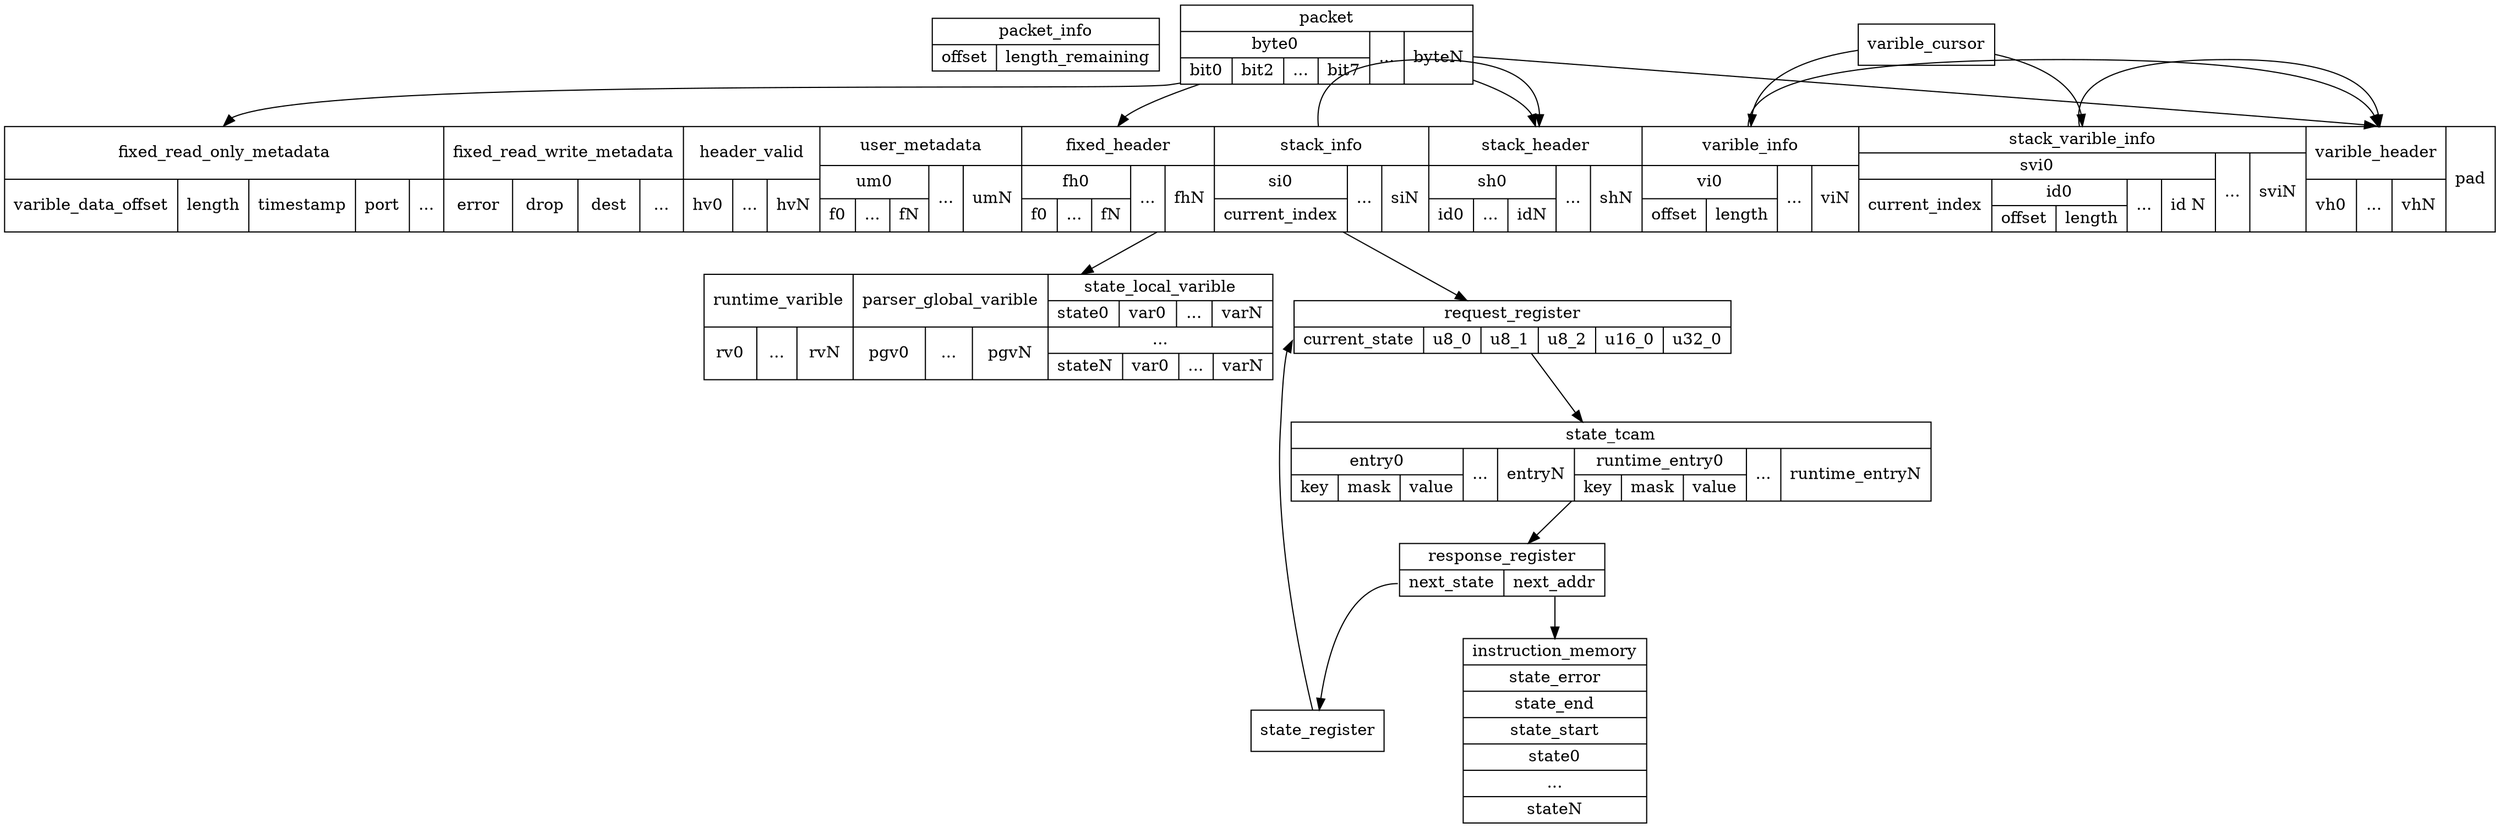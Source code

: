 digraph structs {
	node [shape=record];
	packet_info	[label="{ packet_info | { offset | length_remaining } }"];
	packet	[label="{ packet | { { byte0 | { bit0 | bit2 | ... | bit7 } } | ... | byteN } }"];
	varible_cursor	[label="{ varible_cursor }"];
	local_buffer	[label="
{ runtime_varible | { rv0 | ... | rvN } } |
{ parser_global_varible | { pgv0 | ... | pgvN } } |
{ state_local_varible | { state0 | var0 | ... | varN} | ... | { stateN | var0 | ... | varN } }"];
	data_buffer	[label="
{ <fixed_read_only_metadata> fixed_read_only_metadata | { varible_data_offset | length | timestamp | port | ... } } |
{ fixed_read_write_metadata | { error | drop | dest | ... } } |
{ header_valid | { hv0 | ... | hvN} } |
{ user_metadata | { { um0 | { f0 | ... | fN } } | ... | umN } } |
{ <fixed_header> fixed_header | { { fh0 | { f0 | ... | fN } } | ... | fhN } } |
{ <stack_info> stack_info | { { si0 | { current_index } } | ... | siN } } |
{ <stack_header> stack_header | { { sh0 | { id0 | ... | idN} } | ... | shN } } |
{ <varible_info> varible_info | { { vi0 | { offset | length } } | ... | viN } } |
{ <stack_varible_info> stack_varible_info | { { svi0 | { current_index | { id0 | { offset | length} } | ... | id N} } | ... | sviN } } |
{ <varible_header> varible_header | { vh0 | ... | vhN } } |
pad"];
	state_tcam [label="{ state_tcam | { { entry0 | { key | mask | value } } | ... | entryN | { runtime_entry0 | { key | mask | value } } | ... | runtime_entryN } }"];
	state_register;
	request_register	[label="{ request_register | { <current_state> current_state | u8_0 | u8_1 | u8_2 | u16_0 | u32_0 } }"];
	response_register [label="{ response_register | { <next_state> next_state | <next_addr> next_addr } }"];
	instruction_memory	[label="{instruction_memory | state_error | state_end | state_start | state0 | ... | stateN }"];

	packet -> data_buffer:fixed_read_only_metadata;
	packet -> data_buffer:fixed_header;
	packet -> data_buffer:stack_header;
	packet -> data_buffer:varible_header;
	varible_cursor -> data_buffer:varible_info;
	varible_cursor -> data_buffer:stack_varible_info;
	data_buffer:stack_info -> data_buffer:stack_header;
	data_buffer:varible_info -> data_buffer:varible_header;
	data_buffer:stack_varible_info -> data_buffer:varible_header;
	data_buffer -> local_buffer;

	data_buffer -> request_register;
	request_register -> state_tcam;
	state_tcam -> response_register;
	state_register -> request_register:current_state;
	response_register:next_state -> state_register;
	response_register:next_addr -> instruction_memory;
}
